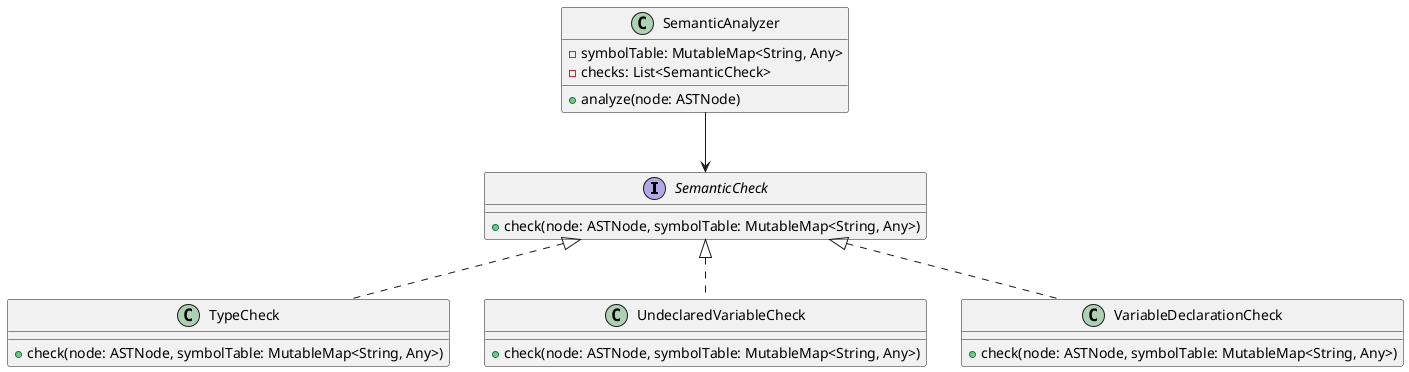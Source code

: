 @startuml
@startuml
interface SemanticCheck {
    +check(node: ASTNode, symbolTable: MutableMap<String, Any>)
}

class TypeCheck implements SemanticCheck {
    +check(node: ASTNode, symbolTable: MutableMap<String, Any>)
}

class UndeclaredVariableCheck implements SemanticCheck {
    +check(node: ASTNode, symbolTable: MutableMap<String, Any>)
}

class VariableDeclarationCheck implements SemanticCheck {
    +check(node: ASTNode, symbolTable: MutableMap<String, Any>)
}

class SemanticAnalyzer {
    -symbolTable: MutableMap<String, Any>
    -checks: List<SemanticCheck>
    +analyze(node: ASTNode)
}


SemanticAnalyzer --> SemanticCheck
@enduml
